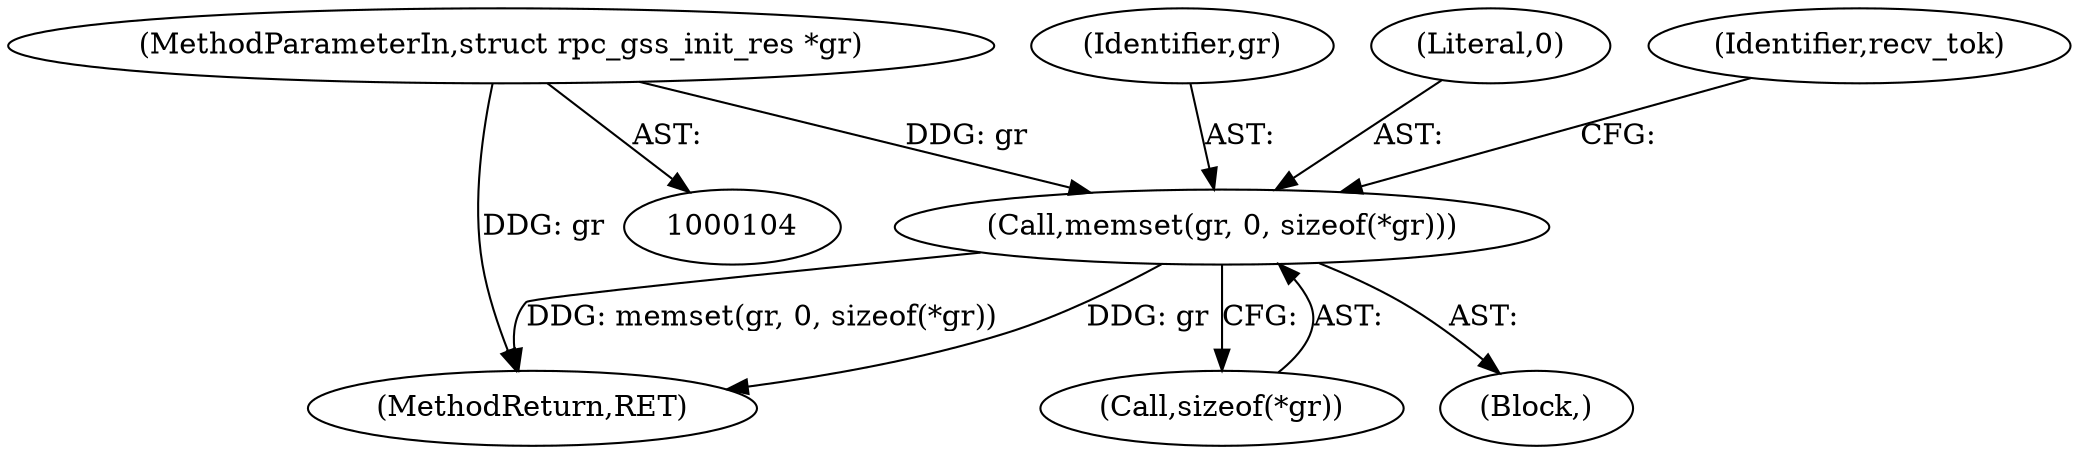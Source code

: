 digraph "0_krb5_5bb8a6b9c9eb8dd22bc9526751610aaa255ead9c_0@API" {
"1000140" [label="(Call,memset(gr, 0, sizeof(*gr)))"];
"1000106" [label="(MethodParameterIn,struct rpc_gss_init_res *gr)"];
"1000141" [label="(Identifier,gr)"];
"1000142" [label="(Literal,0)"];
"1000106" [label="(MethodParameterIn,struct rpc_gss_init_res *gr)"];
"1000148" [label="(Identifier,recv_tok)"];
"1000461" [label="(MethodReturn,RET)"];
"1000143" [label="(Call,sizeof(*gr))"];
"1000107" [label="(Block,)"];
"1000140" [label="(Call,memset(gr, 0, sizeof(*gr)))"];
"1000140" -> "1000107"  [label="AST: "];
"1000140" -> "1000143"  [label="CFG: "];
"1000141" -> "1000140"  [label="AST: "];
"1000142" -> "1000140"  [label="AST: "];
"1000143" -> "1000140"  [label="AST: "];
"1000148" -> "1000140"  [label="CFG: "];
"1000140" -> "1000461"  [label="DDG: gr"];
"1000140" -> "1000461"  [label="DDG: memset(gr, 0, sizeof(*gr))"];
"1000106" -> "1000140"  [label="DDG: gr"];
"1000106" -> "1000104"  [label="AST: "];
"1000106" -> "1000461"  [label="DDG: gr"];
}
